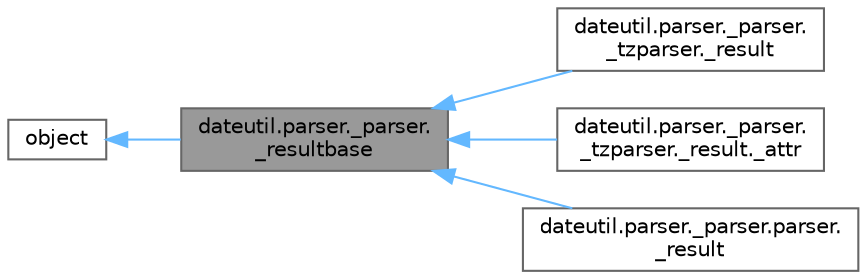 digraph "dateutil.parser._parser._resultbase"
{
 // LATEX_PDF_SIZE
  bgcolor="transparent";
  edge [fontname=Helvetica,fontsize=10,labelfontname=Helvetica,labelfontsize=10];
  node [fontname=Helvetica,fontsize=10,shape=box,height=0.2,width=0.4];
  rankdir="LR";
  Node1 [id="Node000001",label="dateutil.parser._parser.\l_resultbase",height=0.2,width=0.4,color="gray40", fillcolor="grey60", style="filled", fontcolor="black",tooltip=" "];
  Node2 -> Node1 [id="edge5_Node000001_Node000002",dir="back",color="steelblue1",style="solid",tooltip=" "];
  Node2 [id="Node000002",label="object",height=0.2,width=0.4,color="gray40", fillcolor="white", style="filled",tooltip=" "];
  Node1 -> Node3 [id="edge6_Node000001_Node000003",dir="back",color="steelblue1",style="solid",tooltip=" "];
  Node3 [id="Node000003",label="dateutil.parser._parser.\l_tzparser._result",height=0.2,width=0.4,color="gray40", fillcolor="white", style="filled",URL="$classdateutil_1_1parser_1_1__parser_1_1__tzparser_1_1__result.html",tooltip=" "];
  Node1 -> Node4 [id="edge7_Node000001_Node000004",dir="back",color="steelblue1",style="solid",tooltip=" "];
  Node4 [id="Node000004",label="dateutil.parser._parser.\l_tzparser._result._attr",height=0.2,width=0.4,color="gray40", fillcolor="white", style="filled",URL="$classdateutil_1_1parser_1_1__parser_1_1__tzparser_1_1__result_1_1__attr.html",tooltip=" "];
  Node1 -> Node5 [id="edge8_Node000001_Node000005",dir="back",color="steelblue1",style="solid",tooltip=" "];
  Node5 [id="Node000005",label="dateutil.parser._parser.parser.\l_result",height=0.2,width=0.4,color="gray40", fillcolor="white", style="filled",URL="$classdateutil_1_1parser_1_1__parser_1_1parser_1_1__result.html",tooltip=" "];
}
